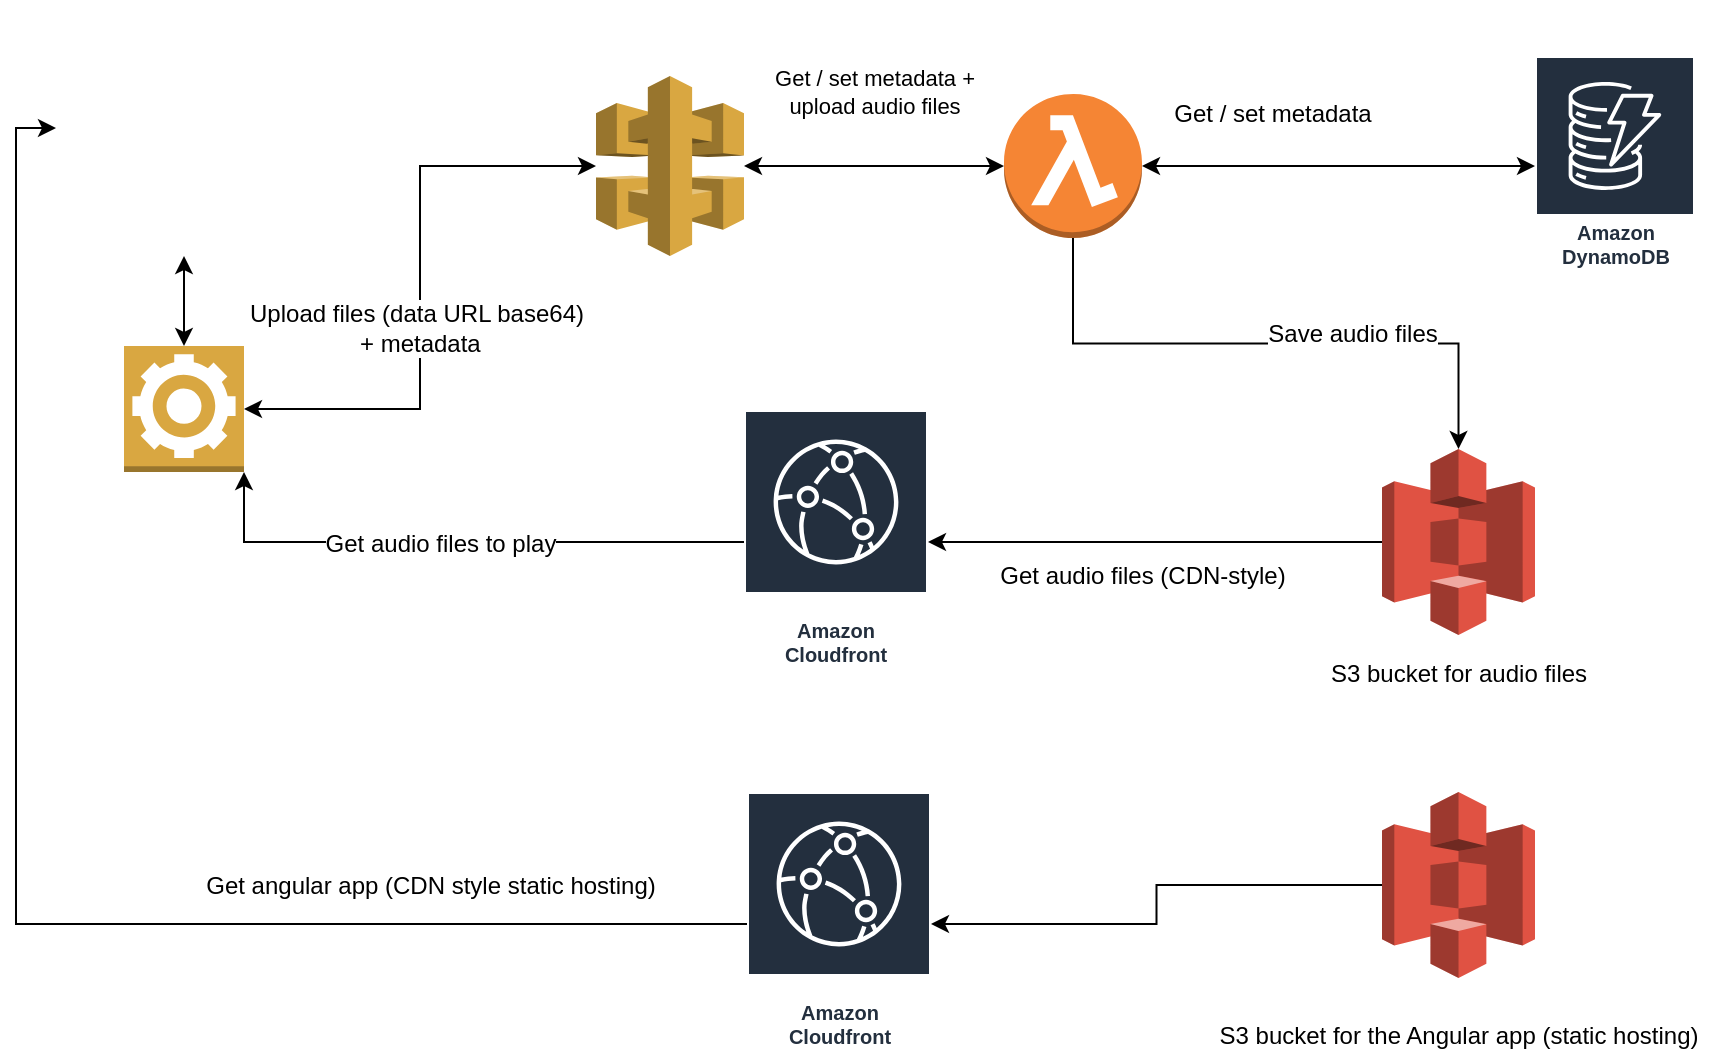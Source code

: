 <mxfile version="12.3.6" type="device" pages="1"><diagram id="2FrD6yVKh3puWPjTjQYx" name="Page-1"><mxGraphModel dx="1310" dy="805" grid="1" gridSize="10" guides="1" tooltips="1" connect="1" arrows="1" fold="1" page="1" pageScale="1" pageWidth="1169" pageHeight="827" math="0" shadow="0"><root><mxCell id="0"/><mxCell id="1" parent="0"/><mxCell id="P8Sa6pJFY_90BovaOutE-20" style="edgeStyle=orthogonalEdgeStyle;rounded=0;orthogonalLoop=1;jettySize=auto;html=1;entryX=1;entryY=0.5;entryDx=0;entryDy=0;entryPerimeter=0;startArrow=classic;startFill=1;" edge="1" parent="1" source="P8Sa6pJFY_90BovaOutE-1" target="P8Sa6pJFY_90BovaOutE-2"><mxGeometry relative="1" as="geometry"/></mxCell><mxCell id="P8Sa6pJFY_90BovaOutE-21" value="Upload files (data URL base64)&lt;br&gt;&amp;nbsp;+ metadata" style="text;html=1;align=center;verticalAlign=middle;resizable=0;points=[];;labelBackgroundColor=#ffffff;" vertex="1" connectable="0" parent="P8Sa6pJFY_90BovaOutE-20"><mxGeometry x="0.138" y="-2" relative="1" as="geometry"><mxPoint y="-1" as="offset"/></mxGeometry></mxCell><mxCell id="P8Sa6pJFY_90BovaOutE-26" value="Get / set metadata + &lt;br&gt;upload audio files" style="edgeStyle=orthogonalEdgeStyle;rounded=0;orthogonalLoop=1;jettySize=auto;html=1;entryX=0;entryY=0.5;entryDx=0;entryDy=0;entryPerimeter=0;startArrow=classic;startFill=1;endArrow=classic;endFill=1;" edge="1" parent="1" source="P8Sa6pJFY_90BovaOutE-1" target="P8Sa6pJFY_90BovaOutE-22"><mxGeometry y="37" relative="1" as="geometry"><mxPoint as="offset"/></mxGeometry></mxCell><mxCell id="P8Sa6pJFY_90BovaOutE-1" value="" style="outlineConnect=0;dashed=0;verticalLabelPosition=bottom;verticalAlign=top;align=center;html=1;shape=mxgraph.aws3.api_gateway;fillColor=#D9A741;gradientColor=none;" vertex="1" parent="1"><mxGeometry x="306" y="72" width="74" height="90" as="geometry"/></mxCell><mxCell id="P8Sa6pJFY_90BovaOutE-19" style="edgeStyle=orthogonalEdgeStyle;rounded=0;orthogonalLoop=1;jettySize=auto;html=1;startArrow=classic;startFill=1;" edge="1" parent="1" source="P8Sa6pJFY_90BovaOutE-2" target="P8Sa6pJFY_90BovaOutE-3"><mxGeometry relative="1" as="geometry"/></mxCell><mxCell id="P8Sa6pJFY_90BovaOutE-2" value="" style="outlineConnect=0;dashed=0;verticalLabelPosition=bottom;verticalAlign=top;align=center;html=1;shape=mxgraph.aws3.worker;fillColor=#D9A741;gradientColor=none;" vertex="1" parent="1"><mxGeometry x="70" y="207" width="60" height="63" as="geometry"/></mxCell><mxCell id="P8Sa6pJFY_90BovaOutE-3" value="" style="shape=image;html=1;verticalAlign=top;verticalLabelPosition=bottom;labelBackgroundColor=#ffffff;imageAspect=0;aspect=fixed;image=https://cdn4.iconfinder.com/data/icons/logos-and-brands-1/512/21_Angular_logo_logos-128.png" vertex="1" parent="1"><mxGeometry x="36" y="34" width="128" height="128" as="geometry"/></mxCell><mxCell id="P8Sa6pJFY_90BovaOutE-8" value="Amazon DynamoDB" style="outlineConnect=0;fontColor=#232F3E;gradientColor=none;strokeColor=#ffffff;fillColor=#232F3E;dashed=0;verticalLabelPosition=middle;verticalAlign=bottom;align=center;html=1;whiteSpace=wrap;fontSize=10;fontStyle=1;spacing=3;shape=mxgraph.aws4.productIcon;prIcon=mxgraph.aws4.dynamodb;" vertex="1" parent="1"><mxGeometry x="775.5" y="62" width="80" height="110" as="geometry"/></mxCell><mxCell id="P8Sa6pJFY_90BovaOutE-14" style="edgeStyle=orthogonalEdgeStyle;rounded=0;orthogonalLoop=1;jettySize=auto;html=1;entryX=1;entryY=1;entryDx=0;entryDy=0;entryPerimeter=0;" edge="1" parent="1" source="P8Sa6pJFY_90BovaOutE-10" target="P8Sa6pJFY_90BovaOutE-2"><mxGeometry relative="1" as="geometry"/></mxCell><mxCell id="P8Sa6pJFY_90BovaOutE-15" value="Get audio files to play" style="text;html=1;align=center;verticalAlign=middle;resizable=0;points=[];;labelBackgroundColor=#ffffff;" vertex="1" connectable="0" parent="P8Sa6pJFY_90BovaOutE-14"><mxGeometry x="0.327" y="2" relative="1" as="geometry"><mxPoint x="36.5" y="-1.5" as="offset"/></mxGeometry></mxCell><mxCell id="P8Sa6pJFY_90BovaOutE-10" value="Amazon Cloudfront" style="outlineConnect=0;fontColor=#232F3E;gradientColor=none;strokeColor=#ffffff;fillColor=#232F3E;dashed=0;verticalLabelPosition=middle;verticalAlign=bottom;align=center;html=1;whiteSpace=wrap;fontSize=10;fontStyle=1;spacing=3;shape=mxgraph.aws4.productIcon;prIcon=mxgraph.aws4.cloudfront;" vertex="1" parent="1"><mxGeometry x="380" y="239" width="92" height="132" as="geometry"/></mxCell><mxCell id="P8Sa6pJFY_90BovaOutE-27" style="edgeStyle=orthogonalEdgeStyle;rounded=0;orthogonalLoop=1;jettySize=auto;html=1;startArrow=classic;startFill=1;endArrow=classic;endFill=1;" edge="1" parent="1" source="P8Sa6pJFY_90BovaOutE-22" target="P8Sa6pJFY_90BovaOutE-8"><mxGeometry relative="1" as="geometry"/></mxCell><mxCell id="P8Sa6pJFY_90BovaOutE-29" style="edgeStyle=orthogonalEdgeStyle;rounded=0;orthogonalLoop=1;jettySize=auto;html=1;startArrow=none;startFill=0;endArrow=classic;endFill=1;exitX=0.5;exitY=1;exitDx=0;exitDy=0;exitPerimeter=0;" edge="1" parent="1" source="P8Sa6pJFY_90BovaOutE-22" target="P8Sa6pJFY_90BovaOutE-23"><mxGeometry relative="1" as="geometry"/></mxCell><mxCell id="P8Sa6pJFY_90BovaOutE-30" value="Save audio files" style="text;html=1;align=center;verticalAlign=middle;resizable=0;points=[];;labelBackgroundColor=#ffffff;" vertex="1" connectable="0" parent="P8Sa6pJFY_90BovaOutE-29"><mxGeometry x="0.289" y="5" relative="1" as="geometry"><mxPoint as="offset"/></mxGeometry></mxCell><mxCell id="P8Sa6pJFY_90BovaOutE-22" value="" style="outlineConnect=0;dashed=0;verticalLabelPosition=bottom;verticalAlign=top;align=center;html=1;shape=mxgraph.aws3.lambda_function;fillColor=#F58534;gradientColor=none;" vertex="1" parent="1"><mxGeometry x="510" y="81" width="69" height="72" as="geometry"/></mxCell><mxCell id="P8Sa6pJFY_90BovaOutE-24" style="edgeStyle=orthogonalEdgeStyle;rounded=0;orthogonalLoop=1;jettySize=auto;html=1;startArrow=none;startFill=0;endArrow=classic;endFill=1;" edge="1" parent="1" source="P8Sa6pJFY_90BovaOutE-23" target="P8Sa6pJFY_90BovaOutE-10"><mxGeometry relative="1" as="geometry"/></mxCell><mxCell id="P8Sa6pJFY_90BovaOutE-25" value="Get audio files (CDN-style)" style="text;html=1;align=center;verticalAlign=middle;resizable=0;points=[];;labelBackgroundColor=#ffffff;" vertex="1" connectable="0" parent="P8Sa6pJFY_90BovaOutE-24"><mxGeometry x="0.019" y="15" relative="1" as="geometry"><mxPoint x="-4.5" y="1.5" as="offset"/></mxGeometry></mxCell><mxCell id="P8Sa6pJFY_90BovaOutE-23" value="" style="outlineConnect=0;dashed=0;verticalLabelPosition=bottom;verticalAlign=top;align=center;html=1;shape=mxgraph.aws3.s3;fillColor=#E05243;gradientColor=none;" vertex="1" parent="1"><mxGeometry x="699" y="258.5" width="76.5" height="93" as="geometry"/></mxCell><mxCell id="P8Sa6pJFY_90BovaOutE-28" value="Get / set metadata" style="text;html=1;align=center;verticalAlign=middle;resizable=0;points=[];;autosize=1;" vertex="1" parent="1"><mxGeometry x="589" y="81" width="110" height="20" as="geometry"/></mxCell><mxCell id="P8Sa6pJFY_90BovaOutE-31" value="S3 bucket for audio files" style="text;html=1;align=center;verticalAlign=middle;resizable=0;points=[];;autosize=1;" vertex="1" parent="1"><mxGeometry x="667" y="361" width="140" height="20" as="geometry"/></mxCell><mxCell id="P8Sa6pJFY_90BovaOutE-38" style="edgeStyle=orthogonalEdgeStyle;rounded=0;orthogonalLoop=1;jettySize=auto;html=1;entryX=0;entryY=0.5;entryDx=0;entryDy=0;startArrow=none;startFill=0;endArrow=classic;endFill=1;" edge="1" parent="1" source="P8Sa6pJFY_90BovaOutE-32" target="P8Sa6pJFY_90BovaOutE-3"><mxGeometry relative="1" as="geometry"/></mxCell><mxCell id="P8Sa6pJFY_90BovaOutE-32" value="Amazon Cloudfront" style="outlineConnect=0;fontColor=#232F3E;gradientColor=none;strokeColor=#ffffff;fillColor=#232F3E;dashed=0;verticalLabelPosition=middle;verticalAlign=bottom;align=center;html=1;whiteSpace=wrap;fontSize=10;fontStyle=1;spacing=3;shape=mxgraph.aws4.productIcon;prIcon=mxgraph.aws4.cloudfront;" vertex="1" parent="1"><mxGeometry x="381.5" y="430" width="92" height="132" as="geometry"/></mxCell><mxCell id="P8Sa6pJFY_90BovaOutE-37" style="edgeStyle=orthogonalEdgeStyle;rounded=0;orthogonalLoop=1;jettySize=auto;html=1;exitX=0;exitY=0.5;exitDx=0;exitDy=0;exitPerimeter=0;startArrow=none;startFill=0;endArrow=classic;endFill=1;" edge="1" parent="1" source="P8Sa6pJFY_90BovaOutE-33" target="P8Sa6pJFY_90BovaOutE-32"><mxGeometry relative="1" as="geometry"/></mxCell><mxCell id="P8Sa6pJFY_90BovaOutE-33" value="" style="outlineConnect=0;dashed=0;verticalLabelPosition=bottom;verticalAlign=top;align=center;html=1;shape=mxgraph.aws3.s3;fillColor=#E05243;gradientColor=none;" vertex="1" parent="1"><mxGeometry x="699" y="430" width="76.5" height="93" as="geometry"/></mxCell><mxCell id="P8Sa6pJFY_90BovaOutE-36" value="S3 bucket for the Angular app (static hosting)" style="text;html=1;align=center;verticalAlign=middle;resizable=0;points=[];;autosize=1;" vertex="1" parent="1"><mxGeometry x="612" y="542" width="250" height="20" as="geometry"/></mxCell><mxCell id="P8Sa6pJFY_90BovaOutE-39" value="Get angular app (CDN style static hosting)" style="text;html=1;align=center;verticalAlign=middle;resizable=0;points=[];;autosize=1;" vertex="1" parent="1"><mxGeometry x="103" y="466.5" width="240" height="20" as="geometry"/></mxCell></root></mxGraphModel></diagram></mxfile>
